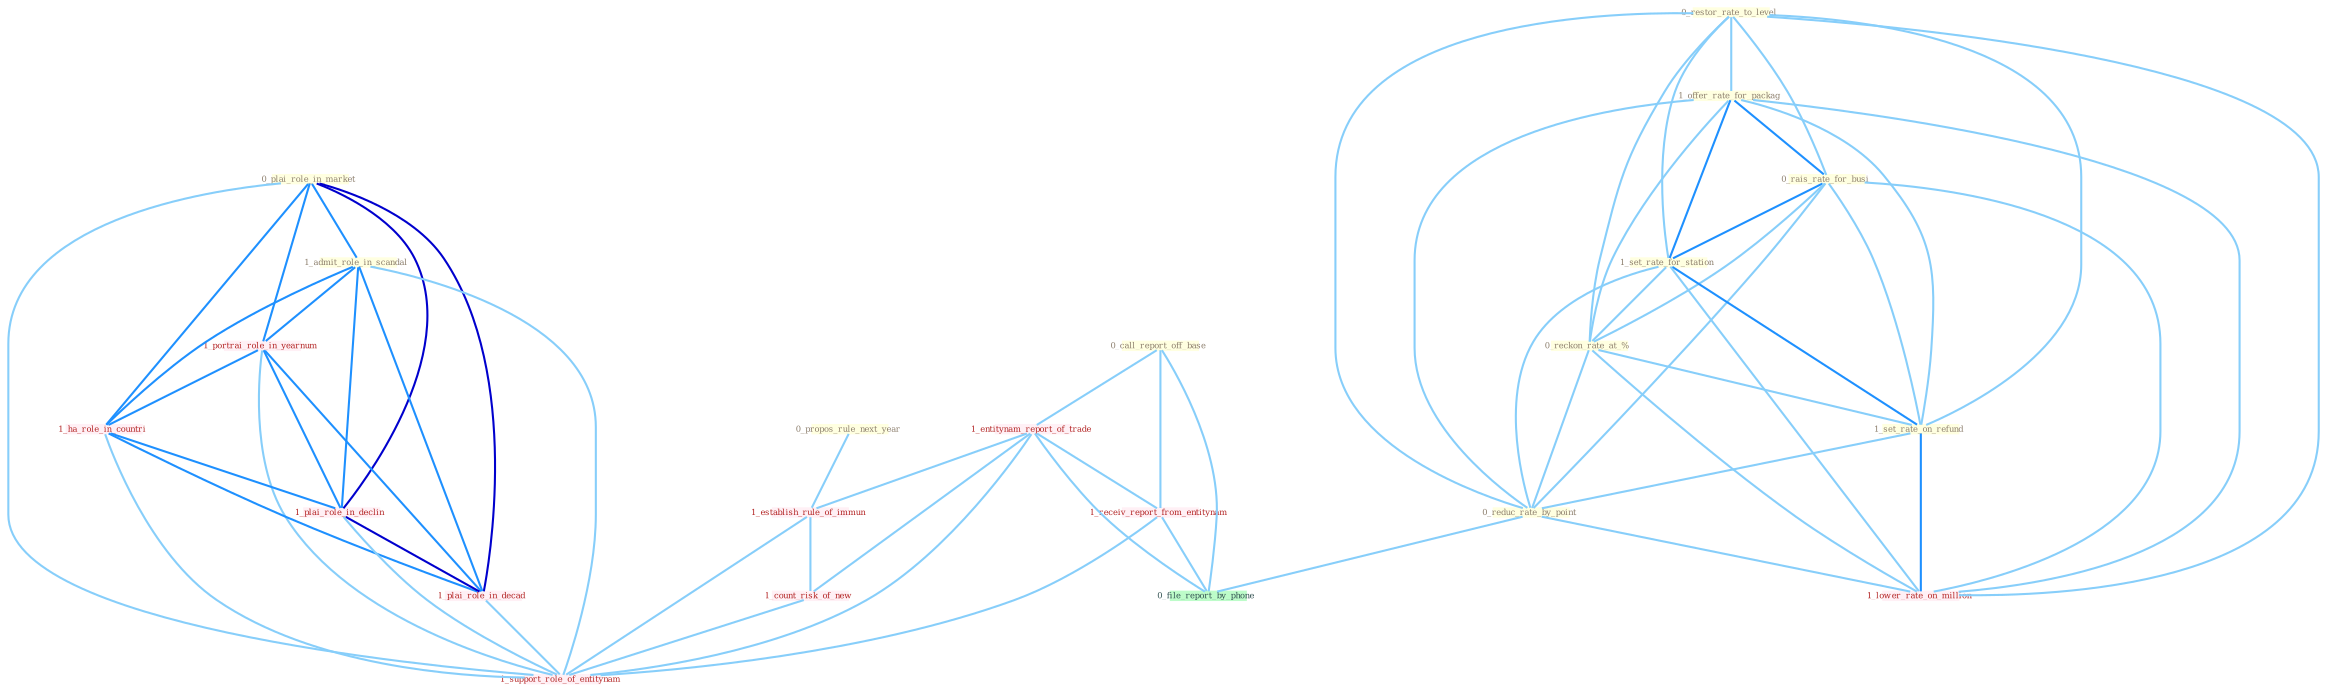 Graph G{ 
    node
    [shape=polygon,style=filled,width=.5,height=.06,color="#BDFCC9",fixedsize=true,fontsize=4,
    fontcolor="#2f4f4f"];
    {node
    [color="#ffffe0", fontcolor="#8b7d6b"] "0_plai_role_in_market " "0_restor_rate_to_level " "1_offer_rate_for_packag " "0_rais_rate_for_busi " "1_admit_role_in_scandal " "0_propos_rule_next_year " "1_set_rate_for_station " "0_reckon_rate_at_% " "1_set_rate_on_refund " "0_reduc_rate_by_point " "0_call_report_off_base "}
{node [color="#fff0f5", fontcolor="#b22222"] "1_portrai_role_in_yearnum " "1_ha_role_in_countri " "1_lower_rate_on_million " "1_entitynam_report_of_trade " "1_receiv_report_from_entitynam " "1_plai_role_in_declin " "1_establish_rule_of_immun " "1_count_risk_of_new " "1_plai_role_in_decad " "1_support_role_of_entitynam "}
edge [color="#B0E2FF"];

	"0_plai_role_in_market " -- "1_admit_role_in_scandal " [w="2", color="#1e90ff" , len=0.8];
	"0_plai_role_in_market " -- "1_portrai_role_in_yearnum " [w="2", color="#1e90ff" , len=0.8];
	"0_plai_role_in_market " -- "1_ha_role_in_countri " [w="2", color="#1e90ff" , len=0.8];
	"0_plai_role_in_market " -- "1_plai_role_in_declin " [w="3", color="#0000cd" , len=0.6];
	"0_plai_role_in_market " -- "1_plai_role_in_decad " [w="3", color="#0000cd" , len=0.6];
	"0_plai_role_in_market " -- "1_support_role_of_entitynam " [w="1", color="#87cefa" ];
	"0_restor_rate_to_level " -- "1_offer_rate_for_packag " [w="1", color="#87cefa" ];
	"0_restor_rate_to_level " -- "0_rais_rate_for_busi " [w="1", color="#87cefa" ];
	"0_restor_rate_to_level " -- "1_set_rate_for_station " [w="1", color="#87cefa" ];
	"0_restor_rate_to_level " -- "0_reckon_rate_at_% " [w="1", color="#87cefa" ];
	"0_restor_rate_to_level " -- "1_set_rate_on_refund " [w="1", color="#87cefa" ];
	"0_restor_rate_to_level " -- "0_reduc_rate_by_point " [w="1", color="#87cefa" ];
	"0_restor_rate_to_level " -- "1_lower_rate_on_million " [w="1", color="#87cefa" ];
	"1_offer_rate_for_packag " -- "0_rais_rate_for_busi " [w="2", color="#1e90ff" , len=0.8];
	"1_offer_rate_for_packag " -- "1_set_rate_for_station " [w="2", color="#1e90ff" , len=0.8];
	"1_offer_rate_for_packag " -- "0_reckon_rate_at_% " [w="1", color="#87cefa" ];
	"1_offer_rate_for_packag " -- "1_set_rate_on_refund " [w="1", color="#87cefa" ];
	"1_offer_rate_for_packag " -- "0_reduc_rate_by_point " [w="1", color="#87cefa" ];
	"1_offer_rate_for_packag " -- "1_lower_rate_on_million " [w="1", color="#87cefa" ];
	"0_rais_rate_for_busi " -- "1_set_rate_for_station " [w="2", color="#1e90ff" , len=0.8];
	"0_rais_rate_for_busi " -- "0_reckon_rate_at_% " [w="1", color="#87cefa" ];
	"0_rais_rate_for_busi " -- "1_set_rate_on_refund " [w="1", color="#87cefa" ];
	"0_rais_rate_for_busi " -- "0_reduc_rate_by_point " [w="1", color="#87cefa" ];
	"0_rais_rate_for_busi " -- "1_lower_rate_on_million " [w="1", color="#87cefa" ];
	"1_admit_role_in_scandal " -- "1_portrai_role_in_yearnum " [w="2", color="#1e90ff" , len=0.8];
	"1_admit_role_in_scandal " -- "1_ha_role_in_countri " [w="2", color="#1e90ff" , len=0.8];
	"1_admit_role_in_scandal " -- "1_plai_role_in_declin " [w="2", color="#1e90ff" , len=0.8];
	"1_admit_role_in_scandal " -- "1_plai_role_in_decad " [w="2", color="#1e90ff" , len=0.8];
	"1_admit_role_in_scandal " -- "1_support_role_of_entitynam " [w="1", color="#87cefa" ];
	"0_propos_rule_next_year " -- "1_establish_rule_of_immun " [w="1", color="#87cefa" ];
	"1_set_rate_for_station " -- "0_reckon_rate_at_% " [w="1", color="#87cefa" ];
	"1_set_rate_for_station " -- "1_set_rate_on_refund " [w="2", color="#1e90ff" , len=0.8];
	"1_set_rate_for_station " -- "0_reduc_rate_by_point " [w="1", color="#87cefa" ];
	"1_set_rate_for_station " -- "1_lower_rate_on_million " [w="1", color="#87cefa" ];
	"0_reckon_rate_at_% " -- "1_set_rate_on_refund " [w="1", color="#87cefa" ];
	"0_reckon_rate_at_% " -- "0_reduc_rate_by_point " [w="1", color="#87cefa" ];
	"0_reckon_rate_at_% " -- "1_lower_rate_on_million " [w="1", color="#87cefa" ];
	"1_set_rate_on_refund " -- "0_reduc_rate_by_point " [w="1", color="#87cefa" ];
	"1_set_rate_on_refund " -- "1_lower_rate_on_million " [w="2", color="#1e90ff" , len=0.8];
	"0_reduc_rate_by_point " -- "1_lower_rate_on_million " [w="1", color="#87cefa" ];
	"0_reduc_rate_by_point " -- "0_file_report_by_phone " [w="1", color="#87cefa" ];
	"0_call_report_off_base " -- "1_entitynam_report_of_trade " [w="1", color="#87cefa" ];
	"0_call_report_off_base " -- "1_receiv_report_from_entitynam " [w="1", color="#87cefa" ];
	"0_call_report_off_base " -- "0_file_report_by_phone " [w="1", color="#87cefa" ];
	"1_portrai_role_in_yearnum " -- "1_ha_role_in_countri " [w="2", color="#1e90ff" , len=0.8];
	"1_portrai_role_in_yearnum " -- "1_plai_role_in_declin " [w="2", color="#1e90ff" , len=0.8];
	"1_portrai_role_in_yearnum " -- "1_plai_role_in_decad " [w="2", color="#1e90ff" , len=0.8];
	"1_portrai_role_in_yearnum " -- "1_support_role_of_entitynam " [w="1", color="#87cefa" ];
	"1_ha_role_in_countri " -- "1_plai_role_in_declin " [w="2", color="#1e90ff" , len=0.8];
	"1_ha_role_in_countri " -- "1_plai_role_in_decad " [w="2", color="#1e90ff" , len=0.8];
	"1_ha_role_in_countri " -- "1_support_role_of_entitynam " [w="1", color="#87cefa" ];
	"1_entitynam_report_of_trade " -- "1_receiv_report_from_entitynam " [w="1", color="#87cefa" ];
	"1_entitynam_report_of_trade " -- "1_establish_rule_of_immun " [w="1", color="#87cefa" ];
	"1_entitynam_report_of_trade " -- "1_count_risk_of_new " [w="1", color="#87cefa" ];
	"1_entitynam_report_of_trade " -- "0_file_report_by_phone " [w="1", color="#87cefa" ];
	"1_entitynam_report_of_trade " -- "1_support_role_of_entitynam " [w="1", color="#87cefa" ];
	"1_receiv_report_from_entitynam " -- "0_file_report_by_phone " [w="1", color="#87cefa" ];
	"1_receiv_report_from_entitynam " -- "1_support_role_of_entitynam " [w="1", color="#87cefa" ];
	"1_plai_role_in_declin " -- "1_plai_role_in_decad " [w="3", color="#0000cd" , len=0.6];
	"1_plai_role_in_declin " -- "1_support_role_of_entitynam " [w="1", color="#87cefa" ];
	"1_establish_rule_of_immun " -- "1_count_risk_of_new " [w="1", color="#87cefa" ];
	"1_establish_rule_of_immun " -- "1_support_role_of_entitynam " [w="1", color="#87cefa" ];
	"1_count_risk_of_new " -- "1_support_role_of_entitynam " [w="1", color="#87cefa" ];
	"1_plai_role_in_decad " -- "1_support_role_of_entitynam " [w="1", color="#87cefa" ];
}